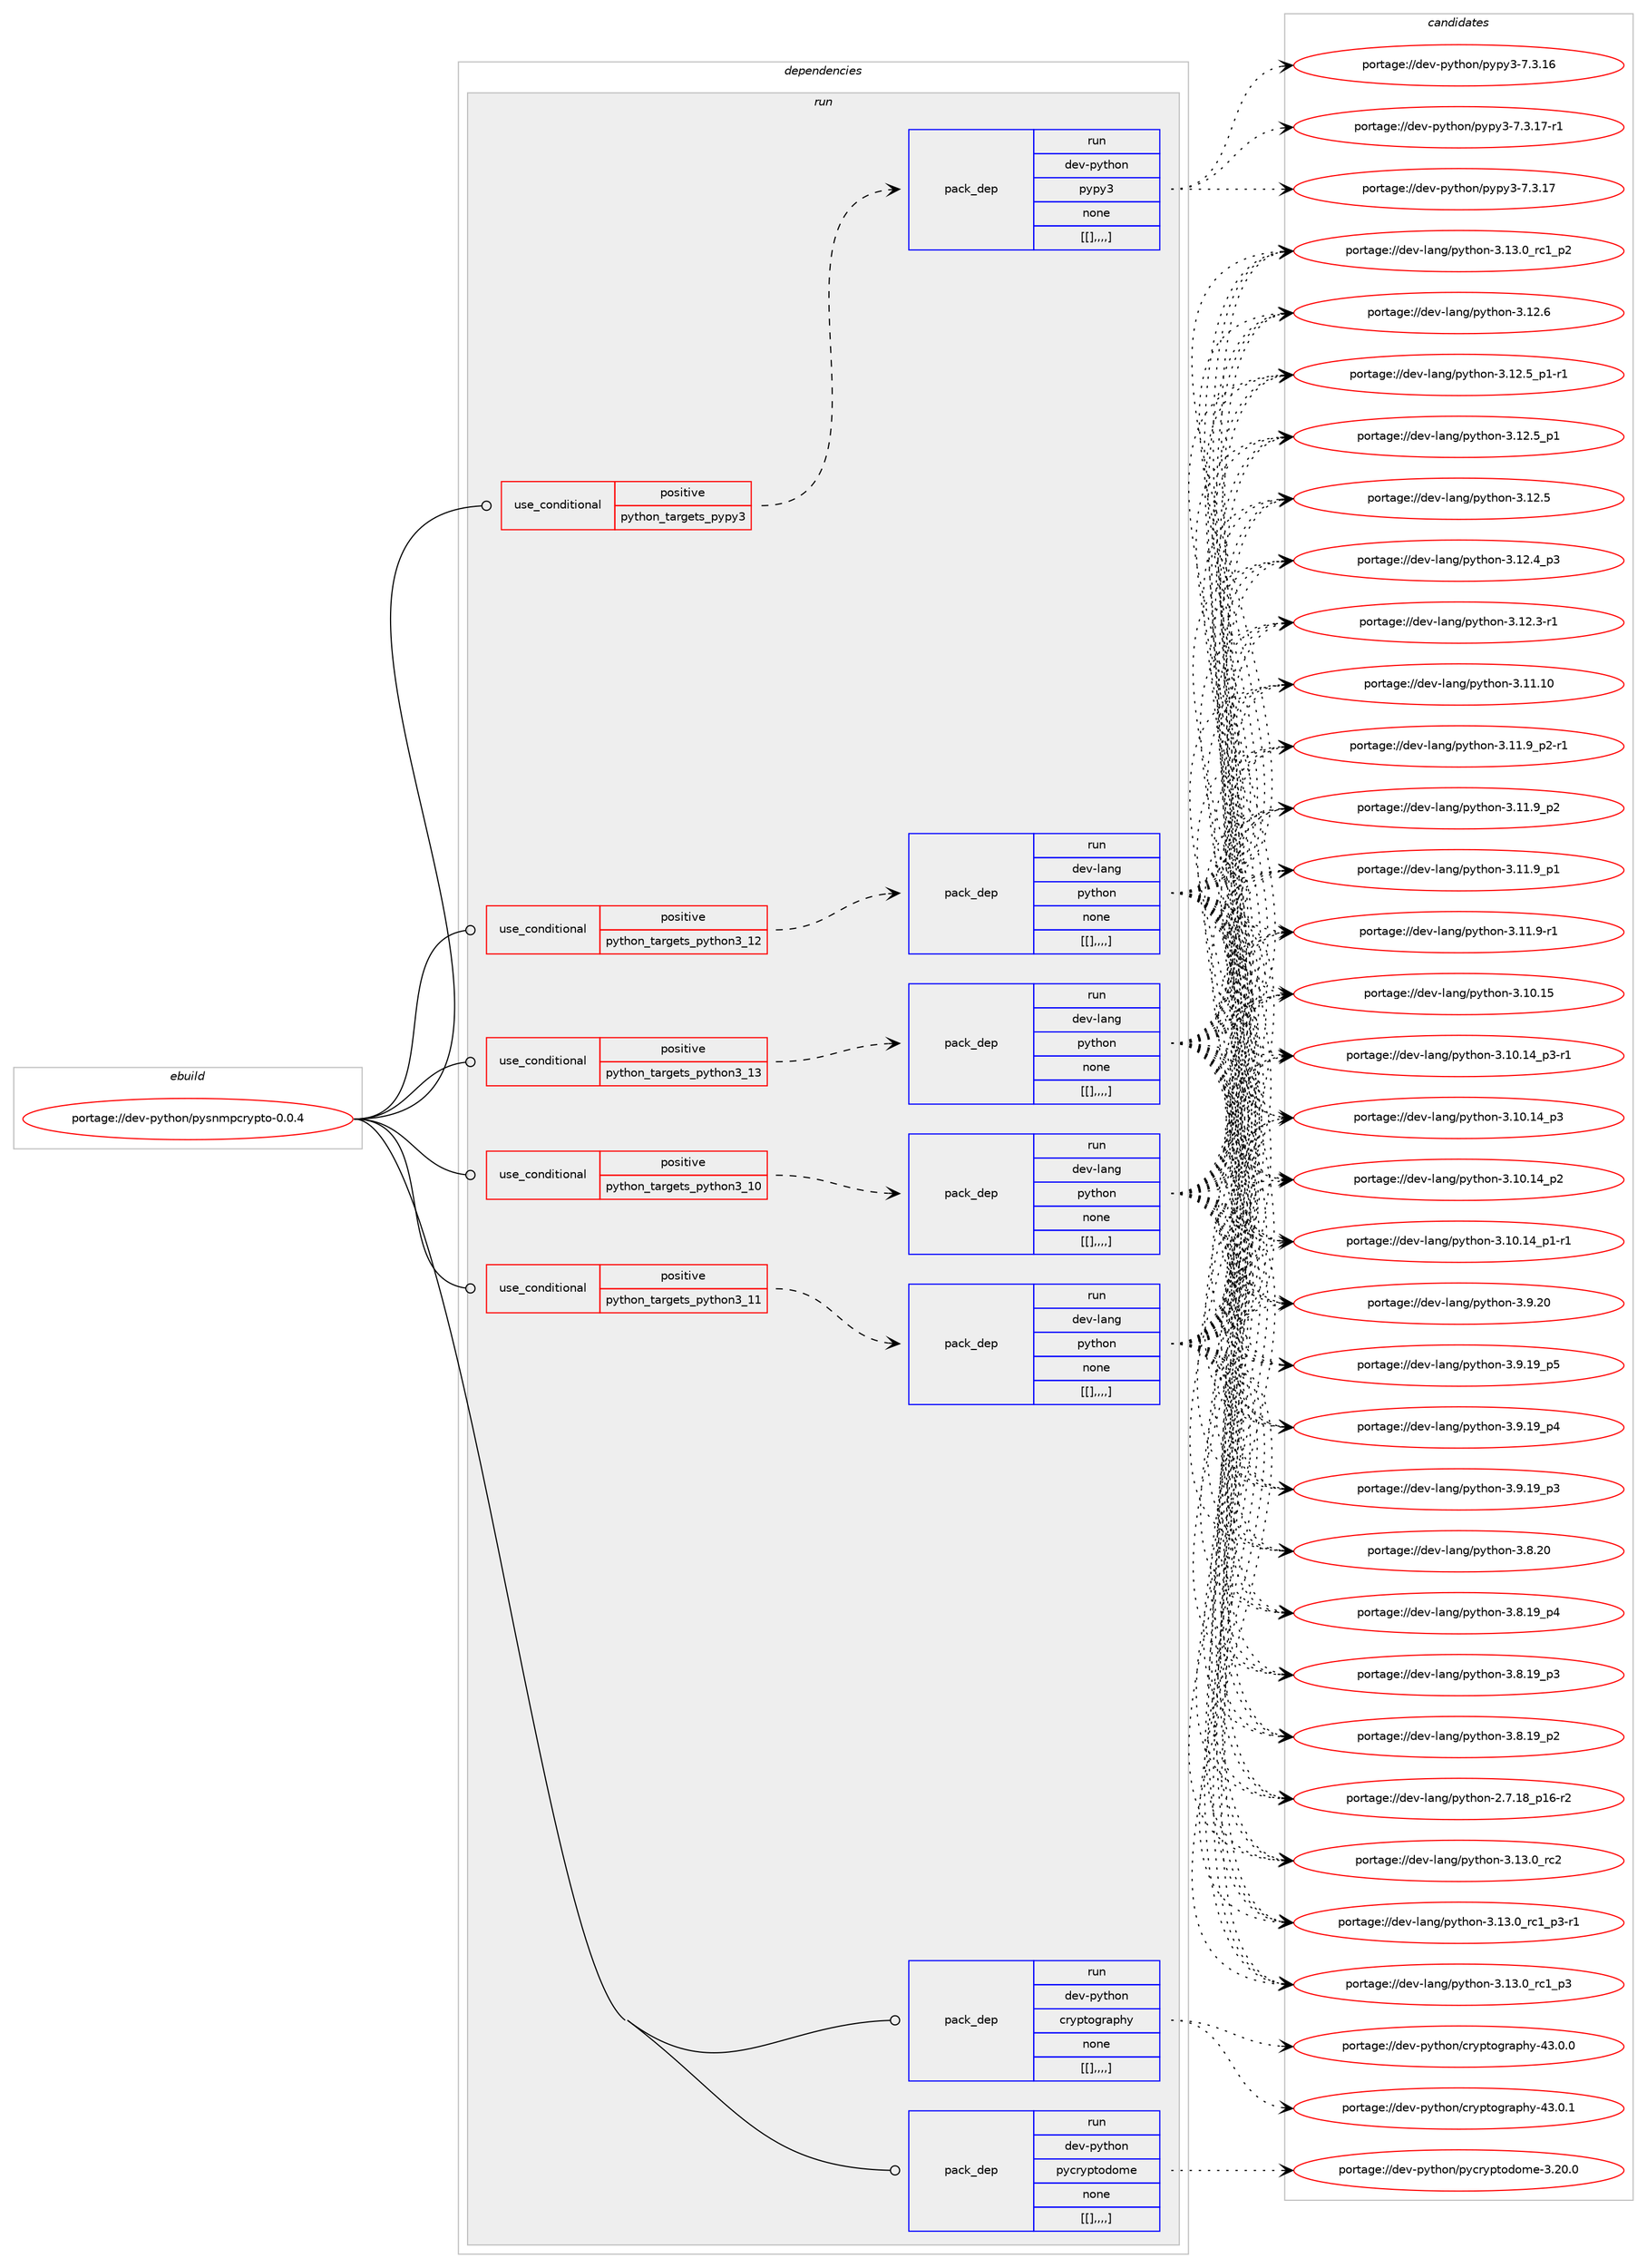 digraph prolog {

# *************
# Graph options
# *************

newrank=true;
concentrate=true;
compound=true;
graph [rankdir=LR,fontname=Helvetica,fontsize=10,ranksep=1.5];#, ranksep=2.5, nodesep=0.2];
edge  [arrowhead=vee];
node  [fontname=Helvetica,fontsize=10];

# **********
# The ebuild
# **********

subgraph cluster_leftcol {
color=gray;
label=<<i>ebuild</i>>;
id [label="portage://dev-python/pysnmpcrypto-0.0.4", color=red, width=4, href="../dev-python/pysnmpcrypto-0.0.4.svg"];
}

# ****************
# The dependencies
# ****************

subgraph cluster_midcol {
color=gray;
label=<<i>dependencies</i>>;
subgraph cluster_compile {
fillcolor="#eeeeee";
style=filled;
label=<<i>compile</i>>;
}
subgraph cluster_compileandrun {
fillcolor="#eeeeee";
style=filled;
label=<<i>compile and run</i>>;
}
subgraph cluster_run {
fillcolor="#eeeeee";
style=filled;
label=<<i>run</i>>;
subgraph cond38651 {
dependency160452 [label=<<TABLE BORDER="0" CELLBORDER="1" CELLSPACING="0" CELLPADDING="4"><TR><TD ROWSPAN="3" CELLPADDING="10">use_conditional</TD></TR><TR><TD>positive</TD></TR><TR><TD>python_targets_pypy3</TD></TR></TABLE>>, shape=none, color=red];
subgraph pack120546 {
dependency160453 [label=<<TABLE BORDER="0" CELLBORDER="1" CELLSPACING="0" CELLPADDING="4" WIDTH="220"><TR><TD ROWSPAN="6" CELLPADDING="30">pack_dep</TD></TR><TR><TD WIDTH="110">run</TD></TR><TR><TD>dev-python</TD></TR><TR><TD>pypy3</TD></TR><TR><TD>none</TD></TR><TR><TD>[[],,,,]</TD></TR></TABLE>>, shape=none, color=blue];
}
dependency160452:e -> dependency160453:w [weight=20,style="dashed",arrowhead="vee"];
}
id:e -> dependency160452:w [weight=20,style="solid",arrowhead="odot"];
subgraph cond38652 {
dependency160454 [label=<<TABLE BORDER="0" CELLBORDER="1" CELLSPACING="0" CELLPADDING="4"><TR><TD ROWSPAN="3" CELLPADDING="10">use_conditional</TD></TR><TR><TD>positive</TD></TR><TR><TD>python_targets_python3_10</TD></TR></TABLE>>, shape=none, color=red];
subgraph pack120547 {
dependency160455 [label=<<TABLE BORDER="0" CELLBORDER="1" CELLSPACING="0" CELLPADDING="4" WIDTH="220"><TR><TD ROWSPAN="6" CELLPADDING="30">pack_dep</TD></TR><TR><TD WIDTH="110">run</TD></TR><TR><TD>dev-lang</TD></TR><TR><TD>python</TD></TR><TR><TD>none</TD></TR><TR><TD>[[],,,,]</TD></TR></TABLE>>, shape=none, color=blue];
}
dependency160454:e -> dependency160455:w [weight=20,style="dashed",arrowhead="vee"];
}
id:e -> dependency160454:w [weight=20,style="solid",arrowhead="odot"];
subgraph cond38653 {
dependency160456 [label=<<TABLE BORDER="0" CELLBORDER="1" CELLSPACING="0" CELLPADDING="4"><TR><TD ROWSPAN="3" CELLPADDING="10">use_conditional</TD></TR><TR><TD>positive</TD></TR><TR><TD>python_targets_python3_11</TD></TR></TABLE>>, shape=none, color=red];
subgraph pack120548 {
dependency160457 [label=<<TABLE BORDER="0" CELLBORDER="1" CELLSPACING="0" CELLPADDING="4" WIDTH="220"><TR><TD ROWSPAN="6" CELLPADDING="30">pack_dep</TD></TR><TR><TD WIDTH="110">run</TD></TR><TR><TD>dev-lang</TD></TR><TR><TD>python</TD></TR><TR><TD>none</TD></TR><TR><TD>[[],,,,]</TD></TR></TABLE>>, shape=none, color=blue];
}
dependency160456:e -> dependency160457:w [weight=20,style="dashed",arrowhead="vee"];
}
id:e -> dependency160456:w [weight=20,style="solid",arrowhead="odot"];
subgraph cond38654 {
dependency160458 [label=<<TABLE BORDER="0" CELLBORDER="1" CELLSPACING="0" CELLPADDING="4"><TR><TD ROWSPAN="3" CELLPADDING="10">use_conditional</TD></TR><TR><TD>positive</TD></TR><TR><TD>python_targets_python3_12</TD></TR></TABLE>>, shape=none, color=red];
subgraph pack120549 {
dependency160459 [label=<<TABLE BORDER="0" CELLBORDER="1" CELLSPACING="0" CELLPADDING="4" WIDTH="220"><TR><TD ROWSPAN="6" CELLPADDING="30">pack_dep</TD></TR><TR><TD WIDTH="110">run</TD></TR><TR><TD>dev-lang</TD></TR><TR><TD>python</TD></TR><TR><TD>none</TD></TR><TR><TD>[[],,,,]</TD></TR></TABLE>>, shape=none, color=blue];
}
dependency160458:e -> dependency160459:w [weight=20,style="dashed",arrowhead="vee"];
}
id:e -> dependency160458:w [weight=20,style="solid",arrowhead="odot"];
subgraph cond38655 {
dependency160460 [label=<<TABLE BORDER="0" CELLBORDER="1" CELLSPACING="0" CELLPADDING="4"><TR><TD ROWSPAN="3" CELLPADDING="10">use_conditional</TD></TR><TR><TD>positive</TD></TR><TR><TD>python_targets_python3_13</TD></TR></TABLE>>, shape=none, color=red];
subgraph pack120550 {
dependency160461 [label=<<TABLE BORDER="0" CELLBORDER="1" CELLSPACING="0" CELLPADDING="4" WIDTH="220"><TR><TD ROWSPAN="6" CELLPADDING="30">pack_dep</TD></TR><TR><TD WIDTH="110">run</TD></TR><TR><TD>dev-lang</TD></TR><TR><TD>python</TD></TR><TR><TD>none</TD></TR><TR><TD>[[],,,,]</TD></TR></TABLE>>, shape=none, color=blue];
}
dependency160460:e -> dependency160461:w [weight=20,style="dashed",arrowhead="vee"];
}
id:e -> dependency160460:w [weight=20,style="solid",arrowhead="odot"];
subgraph pack120551 {
dependency160462 [label=<<TABLE BORDER="0" CELLBORDER="1" CELLSPACING="0" CELLPADDING="4" WIDTH="220"><TR><TD ROWSPAN="6" CELLPADDING="30">pack_dep</TD></TR><TR><TD WIDTH="110">run</TD></TR><TR><TD>dev-python</TD></TR><TR><TD>cryptography</TD></TR><TR><TD>none</TD></TR><TR><TD>[[],,,,]</TD></TR></TABLE>>, shape=none, color=blue];
}
id:e -> dependency160462:w [weight=20,style="solid",arrowhead="odot"];
subgraph pack120552 {
dependency160463 [label=<<TABLE BORDER="0" CELLBORDER="1" CELLSPACING="0" CELLPADDING="4" WIDTH="220"><TR><TD ROWSPAN="6" CELLPADDING="30">pack_dep</TD></TR><TR><TD WIDTH="110">run</TD></TR><TR><TD>dev-python</TD></TR><TR><TD>pycryptodome</TD></TR><TR><TD>none</TD></TR><TR><TD>[[],,,,]</TD></TR></TABLE>>, shape=none, color=blue];
}
id:e -> dependency160463:w [weight=20,style="solid",arrowhead="odot"];
}
}

# **************
# The candidates
# **************

subgraph cluster_choices {
rank=same;
color=gray;
label=<<i>candidates</i>>;

subgraph choice120546 {
color=black;
nodesep=1;
choice100101118451121211161041111104711212111212151455546514649554511449 [label="portage://dev-python/pypy3-7.3.17-r1", color=red, width=4,href="../dev-python/pypy3-7.3.17-r1.svg"];
choice10010111845112121116104111110471121211121215145554651464955 [label="portage://dev-python/pypy3-7.3.17", color=red, width=4,href="../dev-python/pypy3-7.3.17.svg"];
choice10010111845112121116104111110471121211121215145554651464954 [label="portage://dev-python/pypy3-7.3.16", color=red, width=4,href="../dev-python/pypy3-7.3.16.svg"];
dependency160453:e -> choice100101118451121211161041111104711212111212151455546514649554511449:w [style=dotted,weight="100"];
dependency160453:e -> choice10010111845112121116104111110471121211121215145554651464955:w [style=dotted,weight="100"];
dependency160453:e -> choice10010111845112121116104111110471121211121215145554651464954:w [style=dotted,weight="100"];
}
subgraph choice120547 {
color=black;
nodesep=1;
choice10010111845108971101034711212111610411111045514649514648951149950 [label="portage://dev-lang/python-3.13.0_rc2", color=red, width=4,href="../dev-lang/python-3.13.0_rc2.svg"];
choice1001011184510897110103471121211161041111104551464951464895114994995112514511449 [label="portage://dev-lang/python-3.13.0_rc1_p3-r1", color=red, width=4,href="../dev-lang/python-3.13.0_rc1_p3-r1.svg"];
choice100101118451089711010347112121116104111110455146495146489511499499511251 [label="portage://dev-lang/python-3.13.0_rc1_p3", color=red, width=4,href="../dev-lang/python-3.13.0_rc1_p3.svg"];
choice100101118451089711010347112121116104111110455146495146489511499499511250 [label="portage://dev-lang/python-3.13.0_rc1_p2", color=red, width=4,href="../dev-lang/python-3.13.0_rc1_p2.svg"];
choice10010111845108971101034711212111610411111045514649504654 [label="portage://dev-lang/python-3.12.6", color=red, width=4,href="../dev-lang/python-3.12.6.svg"];
choice1001011184510897110103471121211161041111104551464950465395112494511449 [label="portage://dev-lang/python-3.12.5_p1-r1", color=red, width=4,href="../dev-lang/python-3.12.5_p1-r1.svg"];
choice100101118451089711010347112121116104111110455146495046539511249 [label="portage://dev-lang/python-3.12.5_p1", color=red, width=4,href="../dev-lang/python-3.12.5_p1.svg"];
choice10010111845108971101034711212111610411111045514649504653 [label="portage://dev-lang/python-3.12.5", color=red, width=4,href="../dev-lang/python-3.12.5.svg"];
choice100101118451089711010347112121116104111110455146495046529511251 [label="portage://dev-lang/python-3.12.4_p3", color=red, width=4,href="../dev-lang/python-3.12.4_p3.svg"];
choice100101118451089711010347112121116104111110455146495046514511449 [label="portage://dev-lang/python-3.12.3-r1", color=red, width=4,href="../dev-lang/python-3.12.3-r1.svg"];
choice1001011184510897110103471121211161041111104551464949464948 [label="portage://dev-lang/python-3.11.10", color=red, width=4,href="../dev-lang/python-3.11.10.svg"];
choice1001011184510897110103471121211161041111104551464949465795112504511449 [label="portage://dev-lang/python-3.11.9_p2-r1", color=red, width=4,href="../dev-lang/python-3.11.9_p2-r1.svg"];
choice100101118451089711010347112121116104111110455146494946579511250 [label="portage://dev-lang/python-3.11.9_p2", color=red, width=4,href="../dev-lang/python-3.11.9_p2.svg"];
choice100101118451089711010347112121116104111110455146494946579511249 [label="portage://dev-lang/python-3.11.9_p1", color=red, width=4,href="../dev-lang/python-3.11.9_p1.svg"];
choice100101118451089711010347112121116104111110455146494946574511449 [label="portage://dev-lang/python-3.11.9-r1", color=red, width=4,href="../dev-lang/python-3.11.9-r1.svg"];
choice1001011184510897110103471121211161041111104551464948464953 [label="portage://dev-lang/python-3.10.15", color=red, width=4,href="../dev-lang/python-3.10.15.svg"];
choice100101118451089711010347112121116104111110455146494846495295112514511449 [label="portage://dev-lang/python-3.10.14_p3-r1", color=red, width=4,href="../dev-lang/python-3.10.14_p3-r1.svg"];
choice10010111845108971101034711212111610411111045514649484649529511251 [label="portage://dev-lang/python-3.10.14_p3", color=red, width=4,href="../dev-lang/python-3.10.14_p3.svg"];
choice10010111845108971101034711212111610411111045514649484649529511250 [label="portage://dev-lang/python-3.10.14_p2", color=red, width=4,href="../dev-lang/python-3.10.14_p2.svg"];
choice100101118451089711010347112121116104111110455146494846495295112494511449 [label="portage://dev-lang/python-3.10.14_p1-r1", color=red, width=4,href="../dev-lang/python-3.10.14_p1-r1.svg"];
choice10010111845108971101034711212111610411111045514657465048 [label="portage://dev-lang/python-3.9.20", color=red, width=4,href="../dev-lang/python-3.9.20.svg"];
choice100101118451089711010347112121116104111110455146574649579511253 [label="portage://dev-lang/python-3.9.19_p5", color=red, width=4,href="../dev-lang/python-3.9.19_p5.svg"];
choice100101118451089711010347112121116104111110455146574649579511252 [label="portage://dev-lang/python-3.9.19_p4", color=red, width=4,href="../dev-lang/python-3.9.19_p4.svg"];
choice100101118451089711010347112121116104111110455146574649579511251 [label="portage://dev-lang/python-3.9.19_p3", color=red, width=4,href="../dev-lang/python-3.9.19_p3.svg"];
choice10010111845108971101034711212111610411111045514656465048 [label="portage://dev-lang/python-3.8.20", color=red, width=4,href="../dev-lang/python-3.8.20.svg"];
choice100101118451089711010347112121116104111110455146564649579511252 [label="portage://dev-lang/python-3.8.19_p4", color=red, width=4,href="../dev-lang/python-3.8.19_p4.svg"];
choice100101118451089711010347112121116104111110455146564649579511251 [label="portage://dev-lang/python-3.8.19_p3", color=red, width=4,href="../dev-lang/python-3.8.19_p3.svg"];
choice100101118451089711010347112121116104111110455146564649579511250 [label="portage://dev-lang/python-3.8.19_p2", color=red, width=4,href="../dev-lang/python-3.8.19_p2.svg"];
choice100101118451089711010347112121116104111110455046554649569511249544511450 [label="portage://dev-lang/python-2.7.18_p16-r2", color=red, width=4,href="../dev-lang/python-2.7.18_p16-r2.svg"];
dependency160455:e -> choice10010111845108971101034711212111610411111045514649514648951149950:w [style=dotted,weight="100"];
dependency160455:e -> choice1001011184510897110103471121211161041111104551464951464895114994995112514511449:w [style=dotted,weight="100"];
dependency160455:e -> choice100101118451089711010347112121116104111110455146495146489511499499511251:w [style=dotted,weight="100"];
dependency160455:e -> choice100101118451089711010347112121116104111110455146495146489511499499511250:w [style=dotted,weight="100"];
dependency160455:e -> choice10010111845108971101034711212111610411111045514649504654:w [style=dotted,weight="100"];
dependency160455:e -> choice1001011184510897110103471121211161041111104551464950465395112494511449:w [style=dotted,weight="100"];
dependency160455:e -> choice100101118451089711010347112121116104111110455146495046539511249:w [style=dotted,weight="100"];
dependency160455:e -> choice10010111845108971101034711212111610411111045514649504653:w [style=dotted,weight="100"];
dependency160455:e -> choice100101118451089711010347112121116104111110455146495046529511251:w [style=dotted,weight="100"];
dependency160455:e -> choice100101118451089711010347112121116104111110455146495046514511449:w [style=dotted,weight="100"];
dependency160455:e -> choice1001011184510897110103471121211161041111104551464949464948:w [style=dotted,weight="100"];
dependency160455:e -> choice1001011184510897110103471121211161041111104551464949465795112504511449:w [style=dotted,weight="100"];
dependency160455:e -> choice100101118451089711010347112121116104111110455146494946579511250:w [style=dotted,weight="100"];
dependency160455:e -> choice100101118451089711010347112121116104111110455146494946579511249:w [style=dotted,weight="100"];
dependency160455:e -> choice100101118451089711010347112121116104111110455146494946574511449:w [style=dotted,weight="100"];
dependency160455:e -> choice1001011184510897110103471121211161041111104551464948464953:w [style=dotted,weight="100"];
dependency160455:e -> choice100101118451089711010347112121116104111110455146494846495295112514511449:w [style=dotted,weight="100"];
dependency160455:e -> choice10010111845108971101034711212111610411111045514649484649529511251:w [style=dotted,weight="100"];
dependency160455:e -> choice10010111845108971101034711212111610411111045514649484649529511250:w [style=dotted,weight="100"];
dependency160455:e -> choice100101118451089711010347112121116104111110455146494846495295112494511449:w [style=dotted,weight="100"];
dependency160455:e -> choice10010111845108971101034711212111610411111045514657465048:w [style=dotted,weight="100"];
dependency160455:e -> choice100101118451089711010347112121116104111110455146574649579511253:w [style=dotted,weight="100"];
dependency160455:e -> choice100101118451089711010347112121116104111110455146574649579511252:w [style=dotted,weight="100"];
dependency160455:e -> choice100101118451089711010347112121116104111110455146574649579511251:w [style=dotted,weight="100"];
dependency160455:e -> choice10010111845108971101034711212111610411111045514656465048:w [style=dotted,weight="100"];
dependency160455:e -> choice100101118451089711010347112121116104111110455146564649579511252:w [style=dotted,weight="100"];
dependency160455:e -> choice100101118451089711010347112121116104111110455146564649579511251:w [style=dotted,weight="100"];
dependency160455:e -> choice100101118451089711010347112121116104111110455146564649579511250:w [style=dotted,weight="100"];
dependency160455:e -> choice100101118451089711010347112121116104111110455046554649569511249544511450:w [style=dotted,weight="100"];
}
subgraph choice120548 {
color=black;
nodesep=1;
choice10010111845108971101034711212111610411111045514649514648951149950 [label="portage://dev-lang/python-3.13.0_rc2", color=red, width=4,href="../dev-lang/python-3.13.0_rc2.svg"];
choice1001011184510897110103471121211161041111104551464951464895114994995112514511449 [label="portage://dev-lang/python-3.13.0_rc1_p3-r1", color=red, width=4,href="../dev-lang/python-3.13.0_rc1_p3-r1.svg"];
choice100101118451089711010347112121116104111110455146495146489511499499511251 [label="portage://dev-lang/python-3.13.0_rc1_p3", color=red, width=4,href="../dev-lang/python-3.13.0_rc1_p3.svg"];
choice100101118451089711010347112121116104111110455146495146489511499499511250 [label="portage://dev-lang/python-3.13.0_rc1_p2", color=red, width=4,href="../dev-lang/python-3.13.0_rc1_p2.svg"];
choice10010111845108971101034711212111610411111045514649504654 [label="portage://dev-lang/python-3.12.6", color=red, width=4,href="../dev-lang/python-3.12.6.svg"];
choice1001011184510897110103471121211161041111104551464950465395112494511449 [label="portage://dev-lang/python-3.12.5_p1-r1", color=red, width=4,href="../dev-lang/python-3.12.5_p1-r1.svg"];
choice100101118451089711010347112121116104111110455146495046539511249 [label="portage://dev-lang/python-3.12.5_p1", color=red, width=4,href="../dev-lang/python-3.12.5_p1.svg"];
choice10010111845108971101034711212111610411111045514649504653 [label="portage://dev-lang/python-3.12.5", color=red, width=4,href="../dev-lang/python-3.12.5.svg"];
choice100101118451089711010347112121116104111110455146495046529511251 [label="portage://dev-lang/python-3.12.4_p3", color=red, width=4,href="../dev-lang/python-3.12.4_p3.svg"];
choice100101118451089711010347112121116104111110455146495046514511449 [label="portage://dev-lang/python-3.12.3-r1", color=red, width=4,href="../dev-lang/python-3.12.3-r1.svg"];
choice1001011184510897110103471121211161041111104551464949464948 [label="portage://dev-lang/python-3.11.10", color=red, width=4,href="../dev-lang/python-3.11.10.svg"];
choice1001011184510897110103471121211161041111104551464949465795112504511449 [label="portage://dev-lang/python-3.11.9_p2-r1", color=red, width=4,href="../dev-lang/python-3.11.9_p2-r1.svg"];
choice100101118451089711010347112121116104111110455146494946579511250 [label="portage://dev-lang/python-3.11.9_p2", color=red, width=4,href="../dev-lang/python-3.11.9_p2.svg"];
choice100101118451089711010347112121116104111110455146494946579511249 [label="portage://dev-lang/python-3.11.9_p1", color=red, width=4,href="../dev-lang/python-3.11.9_p1.svg"];
choice100101118451089711010347112121116104111110455146494946574511449 [label="portage://dev-lang/python-3.11.9-r1", color=red, width=4,href="../dev-lang/python-3.11.9-r1.svg"];
choice1001011184510897110103471121211161041111104551464948464953 [label="portage://dev-lang/python-3.10.15", color=red, width=4,href="../dev-lang/python-3.10.15.svg"];
choice100101118451089711010347112121116104111110455146494846495295112514511449 [label="portage://dev-lang/python-3.10.14_p3-r1", color=red, width=4,href="../dev-lang/python-3.10.14_p3-r1.svg"];
choice10010111845108971101034711212111610411111045514649484649529511251 [label="portage://dev-lang/python-3.10.14_p3", color=red, width=4,href="../dev-lang/python-3.10.14_p3.svg"];
choice10010111845108971101034711212111610411111045514649484649529511250 [label="portage://dev-lang/python-3.10.14_p2", color=red, width=4,href="../dev-lang/python-3.10.14_p2.svg"];
choice100101118451089711010347112121116104111110455146494846495295112494511449 [label="portage://dev-lang/python-3.10.14_p1-r1", color=red, width=4,href="../dev-lang/python-3.10.14_p1-r1.svg"];
choice10010111845108971101034711212111610411111045514657465048 [label="portage://dev-lang/python-3.9.20", color=red, width=4,href="../dev-lang/python-3.9.20.svg"];
choice100101118451089711010347112121116104111110455146574649579511253 [label="portage://dev-lang/python-3.9.19_p5", color=red, width=4,href="../dev-lang/python-3.9.19_p5.svg"];
choice100101118451089711010347112121116104111110455146574649579511252 [label="portage://dev-lang/python-3.9.19_p4", color=red, width=4,href="../dev-lang/python-3.9.19_p4.svg"];
choice100101118451089711010347112121116104111110455146574649579511251 [label="portage://dev-lang/python-3.9.19_p3", color=red, width=4,href="../dev-lang/python-3.9.19_p3.svg"];
choice10010111845108971101034711212111610411111045514656465048 [label="portage://dev-lang/python-3.8.20", color=red, width=4,href="../dev-lang/python-3.8.20.svg"];
choice100101118451089711010347112121116104111110455146564649579511252 [label="portage://dev-lang/python-3.8.19_p4", color=red, width=4,href="../dev-lang/python-3.8.19_p4.svg"];
choice100101118451089711010347112121116104111110455146564649579511251 [label="portage://dev-lang/python-3.8.19_p3", color=red, width=4,href="../dev-lang/python-3.8.19_p3.svg"];
choice100101118451089711010347112121116104111110455146564649579511250 [label="portage://dev-lang/python-3.8.19_p2", color=red, width=4,href="../dev-lang/python-3.8.19_p2.svg"];
choice100101118451089711010347112121116104111110455046554649569511249544511450 [label="portage://dev-lang/python-2.7.18_p16-r2", color=red, width=4,href="../dev-lang/python-2.7.18_p16-r2.svg"];
dependency160457:e -> choice10010111845108971101034711212111610411111045514649514648951149950:w [style=dotted,weight="100"];
dependency160457:e -> choice1001011184510897110103471121211161041111104551464951464895114994995112514511449:w [style=dotted,weight="100"];
dependency160457:e -> choice100101118451089711010347112121116104111110455146495146489511499499511251:w [style=dotted,weight="100"];
dependency160457:e -> choice100101118451089711010347112121116104111110455146495146489511499499511250:w [style=dotted,weight="100"];
dependency160457:e -> choice10010111845108971101034711212111610411111045514649504654:w [style=dotted,weight="100"];
dependency160457:e -> choice1001011184510897110103471121211161041111104551464950465395112494511449:w [style=dotted,weight="100"];
dependency160457:e -> choice100101118451089711010347112121116104111110455146495046539511249:w [style=dotted,weight="100"];
dependency160457:e -> choice10010111845108971101034711212111610411111045514649504653:w [style=dotted,weight="100"];
dependency160457:e -> choice100101118451089711010347112121116104111110455146495046529511251:w [style=dotted,weight="100"];
dependency160457:e -> choice100101118451089711010347112121116104111110455146495046514511449:w [style=dotted,weight="100"];
dependency160457:e -> choice1001011184510897110103471121211161041111104551464949464948:w [style=dotted,weight="100"];
dependency160457:e -> choice1001011184510897110103471121211161041111104551464949465795112504511449:w [style=dotted,weight="100"];
dependency160457:e -> choice100101118451089711010347112121116104111110455146494946579511250:w [style=dotted,weight="100"];
dependency160457:e -> choice100101118451089711010347112121116104111110455146494946579511249:w [style=dotted,weight="100"];
dependency160457:e -> choice100101118451089711010347112121116104111110455146494946574511449:w [style=dotted,weight="100"];
dependency160457:e -> choice1001011184510897110103471121211161041111104551464948464953:w [style=dotted,weight="100"];
dependency160457:e -> choice100101118451089711010347112121116104111110455146494846495295112514511449:w [style=dotted,weight="100"];
dependency160457:e -> choice10010111845108971101034711212111610411111045514649484649529511251:w [style=dotted,weight="100"];
dependency160457:e -> choice10010111845108971101034711212111610411111045514649484649529511250:w [style=dotted,weight="100"];
dependency160457:e -> choice100101118451089711010347112121116104111110455146494846495295112494511449:w [style=dotted,weight="100"];
dependency160457:e -> choice10010111845108971101034711212111610411111045514657465048:w [style=dotted,weight="100"];
dependency160457:e -> choice100101118451089711010347112121116104111110455146574649579511253:w [style=dotted,weight="100"];
dependency160457:e -> choice100101118451089711010347112121116104111110455146574649579511252:w [style=dotted,weight="100"];
dependency160457:e -> choice100101118451089711010347112121116104111110455146574649579511251:w [style=dotted,weight="100"];
dependency160457:e -> choice10010111845108971101034711212111610411111045514656465048:w [style=dotted,weight="100"];
dependency160457:e -> choice100101118451089711010347112121116104111110455146564649579511252:w [style=dotted,weight="100"];
dependency160457:e -> choice100101118451089711010347112121116104111110455146564649579511251:w [style=dotted,weight="100"];
dependency160457:e -> choice100101118451089711010347112121116104111110455146564649579511250:w [style=dotted,weight="100"];
dependency160457:e -> choice100101118451089711010347112121116104111110455046554649569511249544511450:w [style=dotted,weight="100"];
}
subgraph choice120549 {
color=black;
nodesep=1;
choice10010111845108971101034711212111610411111045514649514648951149950 [label="portage://dev-lang/python-3.13.0_rc2", color=red, width=4,href="../dev-lang/python-3.13.0_rc2.svg"];
choice1001011184510897110103471121211161041111104551464951464895114994995112514511449 [label="portage://dev-lang/python-3.13.0_rc1_p3-r1", color=red, width=4,href="../dev-lang/python-3.13.0_rc1_p3-r1.svg"];
choice100101118451089711010347112121116104111110455146495146489511499499511251 [label="portage://dev-lang/python-3.13.0_rc1_p3", color=red, width=4,href="../dev-lang/python-3.13.0_rc1_p3.svg"];
choice100101118451089711010347112121116104111110455146495146489511499499511250 [label="portage://dev-lang/python-3.13.0_rc1_p2", color=red, width=4,href="../dev-lang/python-3.13.0_rc1_p2.svg"];
choice10010111845108971101034711212111610411111045514649504654 [label="portage://dev-lang/python-3.12.6", color=red, width=4,href="../dev-lang/python-3.12.6.svg"];
choice1001011184510897110103471121211161041111104551464950465395112494511449 [label="portage://dev-lang/python-3.12.5_p1-r1", color=red, width=4,href="../dev-lang/python-3.12.5_p1-r1.svg"];
choice100101118451089711010347112121116104111110455146495046539511249 [label="portage://dev-lang/python-3.12.5_p1", color=red, width=4,href="../dev-lang/python-3.12.5_p1.svg"];
choice10010111845108971101034711212111610411111045514649504653 [label="portage://dev-lang/python-3.12.5", color=red, width=4,href="../dev-lang/python-3.12.5.svg"];
choice100101118451089711010347112121116104111110455146495046529511251 [label="portage://dev-lang/python-3.12.4_p3", color=red, width=4,href="../dev-lang/python-3.12.4_p3.svg"];
choice100101118451089711010347112121116104111110455146495046514511449 [label="portage://dev-lang/python-3.12.3-r1", color=red, width=4,href="../dev-lang/python-3.12.3-r1.svg"];
choice1001011184510897110103471121211161041111104551464949464948 [label="portage://dev-lang/python-3.11.10", color=red, width=4,href="../dev-lang/python-3.11.10.svg"];
choice1001011184510897110103471121211161041111104551464949465795112504511449 [label="portage://dev-lang/python-3.11.9_p2-r1", color=red, width=4,href="../dev-lang/python-3.11.9_p2-r1.svg"];
choice100101118451089711010347112121116104111110455146494946579511250 [label="portage://dev-lang/python-3.11.9_p2", color=red, width=4,href="../dev-lang/python-3.11.9_p2.svg"];
choice100101118451089711010347112121116104111110455146494946579511249 [label="portage://dev-lang/python-3.11.9_p1", color=red, width=4,href="../dev-lang/python-3.11.9_p1.svg"];
choice100101118451089711010347112121116104111110455146494946574511449 [label="portage://dev-lang/python-3.11.9-r1", color=red, width=4,href="../dev-lang/python-3.11.9-r1.svg"];
choice1001011184510897110103471121211161041111104551464948464953 [label="portage://dev-lang/python-3.10.15", color=red, width=4,href="../dev-lang/python-3.10.15.svg"];
choice100101118451089711010347112121116104111110455146494846495295112514511449 [label="portage://dev-lang/python-3.10.14_p3-r1", color=red, width=4,href="../dev-lang/python-3.10.14_p3-r1.svg"];
choice10010111845108971101034711212111610411111045514649484649529511251 [label="portage://dev-lang/python-3.10.14_p3", color=red, width=4,href="../dev-lang/python-3.10.14_p3.svg"];
choice10010111845108971101034711212111610411111045514649484649529511250 [label="portage://dev-lang/python-3.10.14_p2", color=red, width=4,href="../dev-lang/python-3.10.14_p2.svg"];
choice100101118451089711010347112121116104111110455146494846495295112494511449 [label="portage://dev-lang/python-3.10.14_p1-r1", color=red, width=4,href="../dev-lang/python-3.10.14_p1-r1.svg"];
choice10010111845108971101034711212111610411111045514657465048 [label="portage://dev-lang/python-3.9.20", color=red, width=4,href="../dev-lang/python-3.9.20.svg"];
choice100101118451089711010347112121116104111110455146574649579511253 [label="portage://dev-lang/python-3.9.19_p5", color=red, width=4,href="../dev-lang/python-3.9.19_p5.svg"];
choice100101118451089711010347112121116104111110455146574649579511252 [label="portage://dev-lang/python-3.9.19_p4", color=red, width=4,href="../dev-lang/python-3.9.19_p4.svg"];
choice100101118451089711010347112121116104111110455146574649579511251 [label="portage://dev-lang/python-3.9.19_p3", color=red, width=4,href="../dev-lang/python-3.9.19_p3.svg"];
choice10010111845108971101034711212111610411111045514656465048 [label="portage://dev-lang/python-3.8.20", color=red, width=4,href="../dev-lang/python-3.8.20.svg"];
choice100101118451089711010347112121116104111110455146564649579511252 [label="portage://dev-lang/python-3.8.19_p4", color=red, width=4,href="../dev-lang/python-3.8.19_p4.svg"];
choice100101118451089711010347112121116104111110455146564649579511251 [label="portage://dev-lang/python-3.8.19_p3", color=red, width=4,href="../dev-lang/python-3.8.19_p3.svg"];
choice100101118451089711010347112121116104111110455146564649579511250 [label="portage://dev-lang/python-3.8.19_p2", color=red, width=4,href="../dev-lang/python-3.8.19_p2.svg"];
choice100101118451089711010347112121116104111110455046554649569511249544511450 [label="portage://dev-lang/python-2.7.18_p16-r2", color=red, width=4,href="../dev-lang/python-2.7.18_p16-r2.svg"];
dependency160459:e -> choice10010111845108971101034711212111610411111045514649514648951149950:w [style=dotted,weight="100"];
dependency160459:e -> choice1001011184510897110103471121211161041111104551464951464895114994995112514511449:w [style=dotted,weight="100"];
dependency160459:e -> choice100101118451089711010347112121116104111110455146495146489511499499511251:w [style=dotted,weight="100"];
dependency160459:e -> choice100101118451089711010347112121116104111110455146495146489511499499511250:w [style=dotted,weight="100"];
dependency160459:e -> choice10010111845108971101034711212111610411111045514649504654:w [style=dotted,weight="100"];
dependency160459:e -> choice1001011184510897110103471121211161041111104551464950465395112494511449:w [style=dotted,weight="100"];
dependency160459:e -> choice100101118451089711010347112121116104111110455146495046539511249:w [style=dotted,weight="100"];
dependency160459:e -> choice10010111845108971101034711212111610411111045514649504653:w [style=dotted,weight="100"];
dependency160459:e -> choice100101118451089711010347112121116104111110455146495046529511251:w [style=dotted,weight="100"];
dependency160459:e -> choice100101118451089711010347112121116104111110455146495046514511449:w [style=dotted,weight="100"];
dependency160459:e -> choice1001011184510897110103471121211161041111104551464949464948:w [style=dotted,weight="100"];
dependency160459:e -> choice1001011184510897110103471121211161041111104551464949465795112504511449:w [style=dotted,weight="100"];
dependency160459:e -> choice100101118451089711010347112121116104111110455146494946579511250:w [style=dotted,weight="100"];
dependency160459:e -> choice100101118451089711010347112121116104111110455146494946579511249:w [style=dotted,weight="100"];
dependency160459:e -> choice100101118451089711010347112121116104111110455146494946574511449:w [style=dotted,weight="100"];
dependency160459:e -> choice1001011184510897110103471121211161041111104551464948464953:w [style=dotted,weight="100"];
dependency160459:e -> choice100101118451089711010347112121116104111110455146494846495295112514511449:w [style=dotted,weight="100"];
dependency160459:e -> choice10010111845108971101034711212111610411111045514649484649529511251:w [style=dotted,weight="100"];
dependency160459:e -> choice10010111845108971101034711212111610411111045514649484649529511250:w [style=dotted,weight="100"];
dependency160459:e -> choice100101118451089711010347112121116104111110455146494846495295112494511449:w [style=dotted,weight="100"];
dependency160459:e -> choice10010111845108971101034711212111610411111045514657465048:w [style=dotted,weight="100"];
dependency160459:e -> choice100101118451089711010347112121116104111110455146574649579511253:w [style=dotted,weight="100"];
dependency160459:e -> choice100101118451089711010347112121116104111110455146574649579511252:w [style=dotted,weight="100"];
dependency160459:e -> choice100101118451089711010347112121116104111110455146574649579511251:w [style=dotted,weight="100"];
dependency160459:e -> choice10010111845108971101034711212111610411111045514656465048:w [style=dotted,weight="100"];
dependency160459:e -> choice100101118451089711010347112121116104111110455146564649579511252:w [style=dotted,weight="100"];
dependency160459:e -> choice100101118451089711010347112121116104111110455146564649579511251:w [style=dotted,weight="100"];
dependency160459:e -> choice100101118451089711010347112121116104111110455146564649579511250:w [style=dotted,weight="100"];
dependency160459:e -> choice100101118451089711010347112121116104111110455046554649569511249544511450:w [style=dotted,weight="100"];
}
subgraph choice120550 {
color=black;
nodesep=1;
choice10010111845108971101034711212111610411111045514649514648951149950 [label="portage://dev-lang/python-3.13.0_rc2", color=red, width=4,href="../dev-lang/python-3.13.0_rc2.svg"];
choice1001011184510897110103471121211161041111104551464951464895114994995112514511449 [label="portage://dev-lang/python-3.13.0_rc1_p3-r1", color=red, width=4,href="../dev-lang/python-3.13.0_rc1_p3-r1.svg"];
choice100101118451089711010347112121116104111110455146495146489511499499511251 [label="portage://dev-lang/python-3.13.0_rc1_p3", color=red, width=4,href="../dev-lang/python-3.13.0_rc1_p3.svg"];
choice100101118451089711010347112121116104111110455146495146489511499499511250 [label="portage://dev-lang/python-3.13.0_rc1_p2", color=red, width=4,href="../dev-lang/python-3.13.0_rc1_p2.svg"];
choice10010111845108971101034711212111610411111045514649504654 [label="portage://dev-lang/python-3.12.6", color=red, width=4,href="../dev-lang/python-3.12.6.svg"];
choice1001011184510897110103471121211161041111104551464950465395112494511449 [label="portage://dev-lang/python-3.12.5_p1-r1", color=red, width=4,href="../dev-lang/python-3.12.5_p1-r1.svg"];
choice100101118451089711010347112121116104111110455146495046539511249 [label="portage://dev-lang/python-3.12.5_p1", color=red, width=4,href="../dev-lang/python-3.12.5_p1.svg"];
choice10010111845108971101034711212111610411111045514649504653 [label="portage://dev-lang/python-3.12.5", color=red, width=4,href="../dev-lang/python-3.12.5.svg"];
choice100101118451089711010347112121116104111110455146495046529511251 [label="portage://dev-lang/python-3.12.4_p3", color=red, width=4,href="../dev-lang/python-3.12.4_p3.svg"];
choice100101118451089711010347112121116104111110455146495046514511449 [label="portage://dev-lang/python-3.12.3-r1", color=red, width=4,href="../dev-lang/python-3.12.3-r1.svg"];
choice1001011184510897110103471121211161041111104551464949464948 [label="portage://dev-lang/python-3.11.10", color=red, width=4,href="../dev-lang/python-3.11.10.svg"];
choice1001011184510897110103471121211161041111104551464949465795112504511449 [label="portage://dev-lang/python-3.11.9_p2-r1", color=red, width=4,href="../dev-lang/python-3.11.9_p2-r1.svg"];
choice100101118451089711010347112121116104111110455146494946579511250 [label="portage://dev-lang/python-3.11.9_p2", color=red, width=4,href="../dev-lang/python-3.11.9_p2.svg"];
choice100101118451089711010347112121116104111110455146494946579511249 [label="portage://dev-lang/python-3.11.9_p1", color=red, width=4,href="../dev-lang/python-3.11.9_p1.svg"];
choice100101118451089711010347112121116104111110455146494946574511449 [label="portage://dev-lang/python-3.11.9-r1", color=red, width=4,href="../dev-lang/python-3.11.9-r1.svg"];
choice1001011184510897110103471121211161041111104551464948464953 [label="portage://dev-lang/python-3.10.15", color=red, width=4,href="../dev-lang/python-3.10.15.svg"];
choice100101118451089711010347112121116104111110455146494846495295112514511449 [label="portage://dev-lang/python-3.10.14_p3-r1", color=red, width=4,href="../dev-lang/python-3.10.14_p3-r1.svg"];
choice10010111845108971101034711212111610411111045514649484649529511251 [label="portage://dev-lang/python-3.10.14_p3", color=red, width=4,href="../dev-lang/python-3.10.14_p3.svg"];
choice10010111845108971101034711212111610411111045514649484649529511250 [label="portage://dev-lang/python-3.10.14_p2", color=red, width=4,href="../dev-lang/python-3.10.14_p2.svg"];
choice100101118451089711010347112121116104111110455146494846495295112494511449 [label="portage://dev-lang/python-3.10.14_p1-r1", color=red, width=4,href="../dev-lang/python-3.10.14_p1-r1.svg"];
choice10010111845108971101034711212111610411111045514657465048 [label="portage://dev-lang/python-3.9.20", color=red, width=4,href="../dev-lang/python-3.9.20.svg"];
choice100101118451089711010347112121116104111110455146574649579511253 [label="portage://dev-lang/python-3.9.19_p5", color=red, width=4,href="../dev-lang/python-3.9.19_p5.svg"];
choice100101118451089711010347112121116104111110455146574649579511252 [label="portage://dev-lang/python-3.9.19_p4", color=red, width=4,href="../dev-lang/python-3.9.19_p4.svg"];
choice100101118451089711010347112121116104111110455146574649579511251 [label="portage://dev-lang/python-3.9.19_p3", color=red, width=4,href="../dev-lang/python-3.9.19_p3.svg"];
choice10010111845108971101034711212111610411111045514656465048 [label="portage://dev-lang/python-3.8.20", color=red, width=4,href="../dev-lang/python-3.8.20.svg"];
choice100101118451089711010347112121116104111110455146564649579511252 [label="portage://dev-lang/python-3.8.19_p4", color=red, width=4,href="../dev-lang/python-3.8.19_p4.svg"];
choice100101118451089711010347112121116104111110455146564649579511251 [label="portage://dev-lang/python-3.8.19_p3", color=red, width=4,href="../dev-lang/python-3.8.19_p3.svg"];
choice100101118451089711010347112121116104111110455146564649579511250 [label="portage://dev-lang/python-3.8.19_p2", color=red, width=4,href="../dev-lang/python-3.8.19_p2.svg"];
choice100101118451089711010347112121116104111110455046554649569511249544511450 [label="portage://dev-lang/python-2.7.18_p16-r2", color=red, width=4,href="../dev-lang/python-2.7.18_p16-r2.svg"];
dependency160461:e -> choice10010111845108971101034711212111610411111045514649514648951149950:w [style=dotted,weight="100"];
dependency160461:e -> choice1001011184510897110103471121211161041111104551464951464895114994995112514511449:w [style=dotted,weight="100"];
dependency160461:e -> choice100101118451089711010347112121116104111110455146495146489511499499511251:w [style=dotted,weight="100"];
dependency160461:e -> choice100101118451089711010347112121116104111110455146495146489511499499511250:w [style=dotted,weight="100"];
dependency160461:e -> choice10010111845108971101034711212111610411111045514649504654:w [style=dotted,weight="100"];
dependency160461:e -> choice1001011184510897110103471121211161041111104551464950465395112494511449:w [style=dotted,weight="100"];
dependency160461:e -> choice100101118451089711010347112121116104111110455146495046539511249:w [style=dotted,weight="100"];
dependency160461:e -> choice10010111845108971101034711212111610411111045514649504653:w [style=dotted,weight="100"];
dependency160461:e -> choice100101118451089711010347112121116104111110455146495046529511251:w [style=dotted,weight="100"];
dependency160461:e -> choice100101118451089711010347112121116104111110455146495046514511449:w [style=dotted,weight="100"];
dependency160461:e -> choice1001011184510897110103471121211161041111104551464949464948:w [style=dotted,weight="100"];
dependency160461:e -> choice1001011184510897110103471121211161041111104551464949465795112504511449:w [style=dotted,weight="100"];
dependency160461:e -> choice100101118451089711010347112121116104111110455146494946579511250:w [style=dotted,weight="100"];
dependency160461:e -> choice100101118451089711010347112121116104111110455146494946579511249:w [style=dotted,weight="100"];
dependency160461:e -> choice100101118451089711010347112121116104111110455146494946574511449:w [style=dotted,weight="100"];
dependency160461:e -> choice1001011184510897110103471121211161041111104551464948464953:w [style=dotted,weight="100"];
dependency160461:e -> choice100101118451089711010347112121116104111110455146494846495295112514511449:w [style=dotted,weight="100"];
dependency160461:e -> choice10010111845108971101034711212111610411111045514649484649529511251:w [style=dotted,weight="100"];
dependency160461:e -> choice10010111845108971101034711212111610411111045514649484649529511250:w [style=dotted,weight="100"];
dependency160461:e -> choice100101118451089711010347112121116104111110455146494846495295112494511449:w [style=dotted,weight="100"];
dependency160461:e -> choice10010111845108971101034711212111610411111045514657465048:w [style=dotted,weight="100"];
dependency160461:e -> choice100101118451089711010347112121116104111110455146574649579511253:w [style=dotted,weight="100"];
dependency160461:e -> choice100101118451089711010347112121116104111110455146574649579511252:w [style=dotted,weight="100"];
dependency160461:e -> choice100101118451089711010347112121116104111110455146574649579511251:w [style=dotted,weight="100"];
dependency160461:e -> choice10010111845108971101034711212111610411111045514656465048:w [style=dotted,weight="100"];
dependency160461:e -> choice100101118451089711010347112121116104111110455146564649579511252:w [style=dotted,weight="100"];
dependency160461:e -> choice100101118451089711010347112121116104111110455146564649579511251:w [style=dotted,weight="100"];
dependency160461:e -> choice100101118451089711010347112121116104111110455146564649579511250:w [style=dotted,weight="100"];
dependency160461:e -> choice100101118451089711010347112121116104111110455046554649569511249544511450:w [style=dotted,weight="100"];
}
subgraph choice120551 {
color=black;
nodesep=1;
choice1001011184511212111610411111047991141211121161111031149711210412145525146484649 [label="portage://dev-python/cryptography-43.0.1", color=red, width=4,href="../dev-python/cryptography-43.0.1.svg"];
choice1001011184511212111610411111047991141211121161111031149711210412145525146484648 [label="portage://dev-python/cryptography-43.0.0", color=red, width=4,href="../dev-python/cryptography-43.0.0.svg"];
dependency160462:e -> choice1001011184511212111610411111047991141211121161111031149711210412145525146484649:w [style=dotted,weight="100"];
dependency160462:e -> choice1001011184511212111610411111047991141211121161111031149711210412145525146484648:w [style=dotted,weight="100"];
}
subgraph choice120552 {
color=black;
nodesep=1;
choice10010111845112121116104111110471121219911412111211611110011110910145514650484648 [label="portage://dev-python/pycryptodome-3.20.0", color=red, width=4,href="../dev-python/pycryptodome-3.20.0.svg"];
dependency160463:e -> choice10010111845112121116104111110471121219911412111211611110011110910145514650484648:w [style=dotted,weight="100"];
}
}

}
